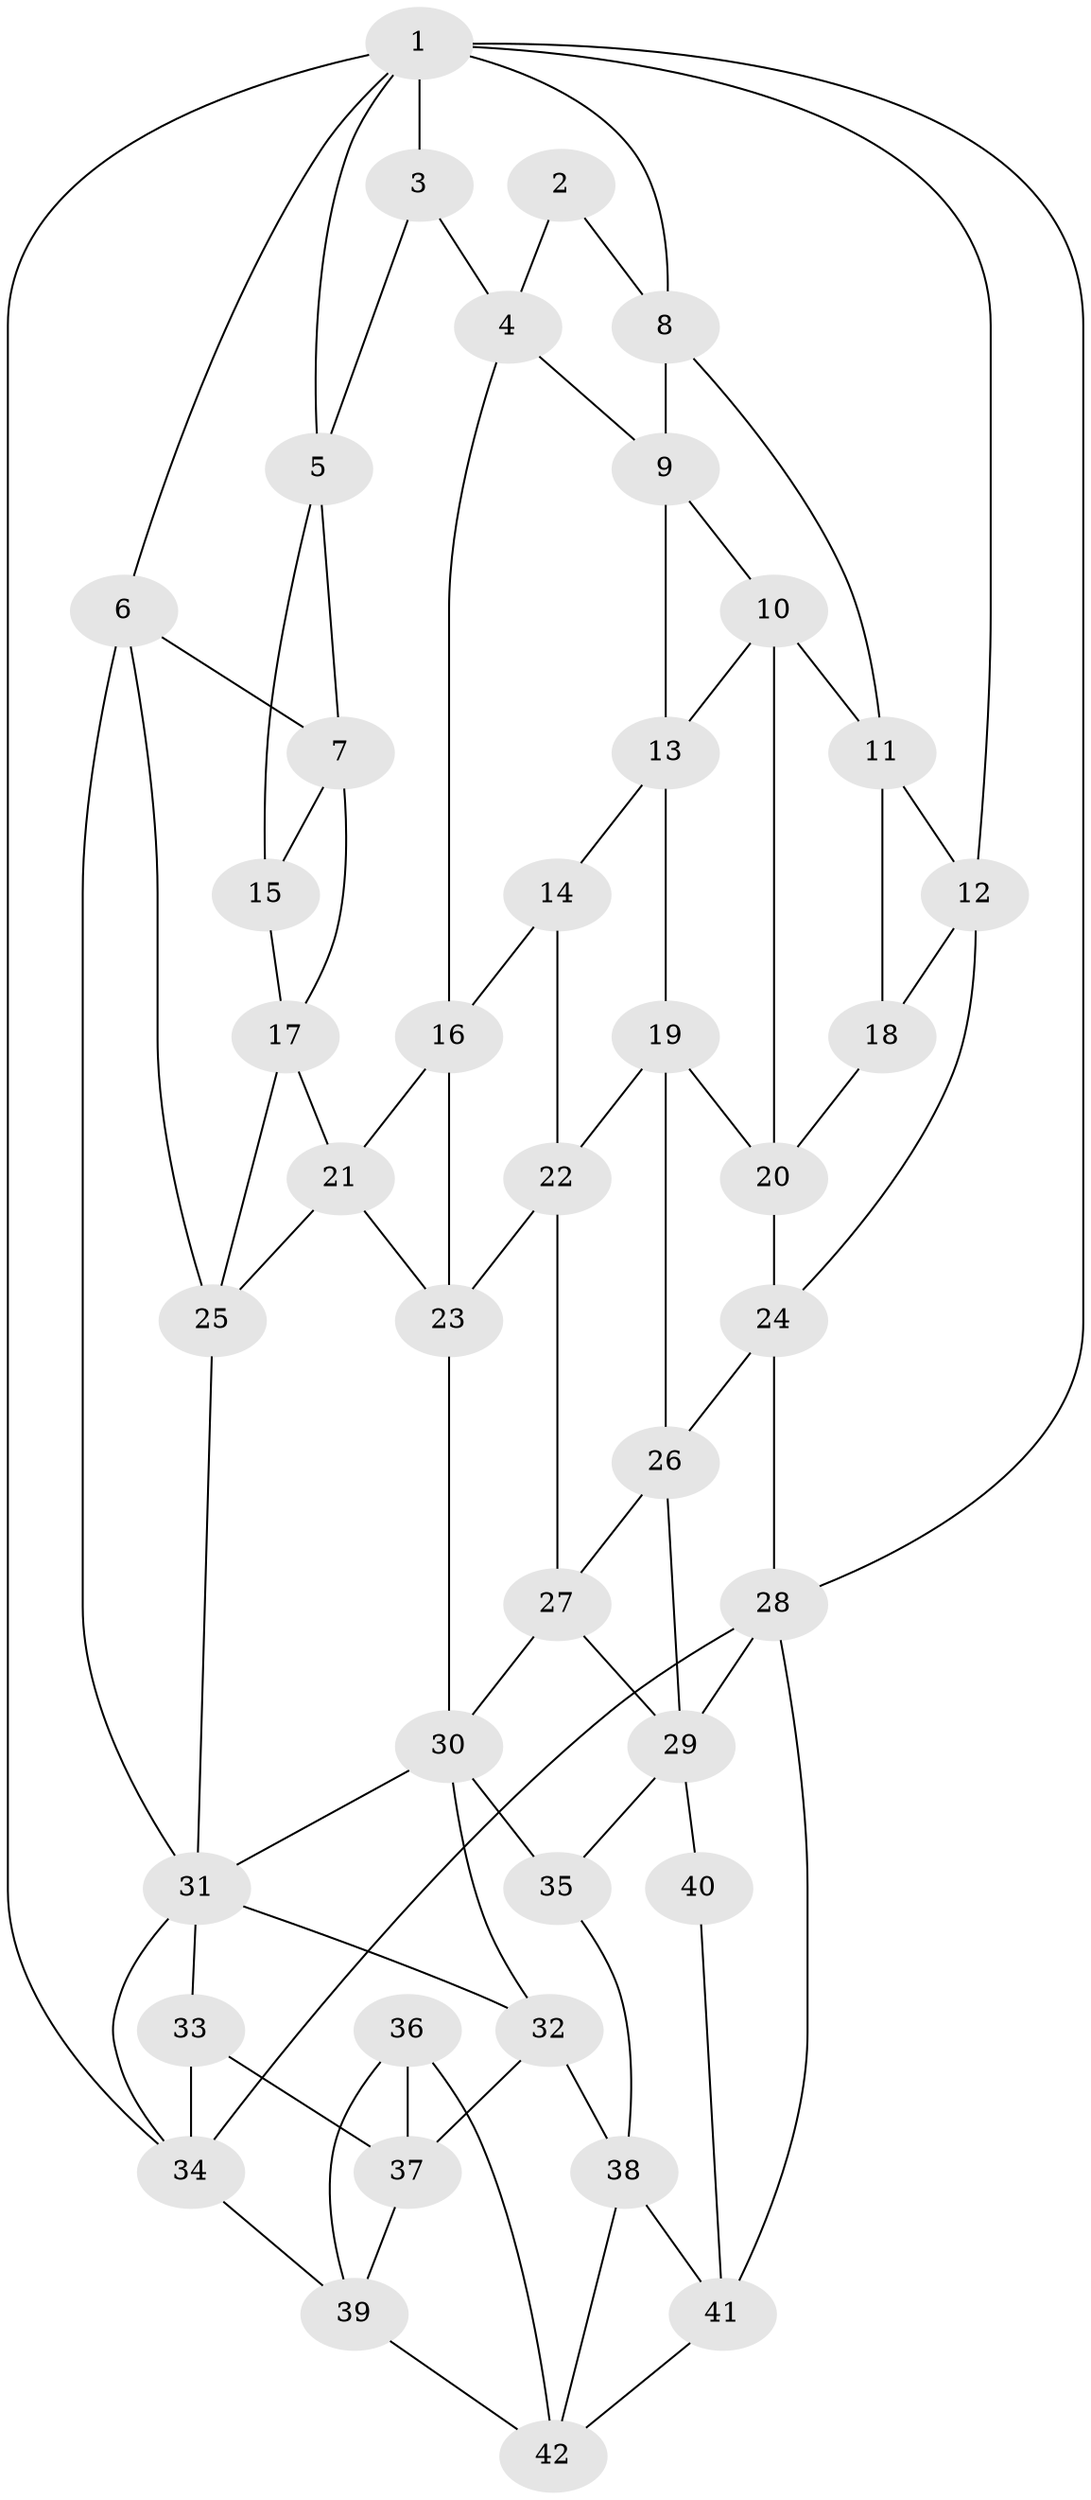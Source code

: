// original degree distribution, {3: 0.023809523809523808, 4: 0.23809523809523808, 5: 0.5238095238095238, 6: 0.21428571428571427}
// Generated by graph-tools (version 1.1) at 2025/27/03/09/25 03:27:12]
// undirected, 42 vertices, 83 edges
graph export_dot {
graph [start="1"]
  node [color=gray90,style=filled];
  1;
  2;
  3;
  4;
  5;
  6;
  7;
  8;
  9;
  10;
  11;
  12;
  13;
  14;
  15;
  16;
  17;
  18;
  19;
  20;
  21;
  22;
  23;
  24;
  25;
  26;
  27;
  28;
  29;
  30;
  31;
  32;
  33;
  34;
  35;
  36;
  37;
  38;
  39;
  40;
  41;
  42;
  1 -- 3 [weight=1.0];
  1 -- 5 [weight=1.0];
  1 -- 6 [weight=1.0];
  1 -- 8 [weight=1.0];
  1 -- 12 [weight=1.0];
  1 -- 28 [weight=1.0];
  1 -- 34 [weight=1.0];
  2 -- 4 [weight=1.0];
  2 -- 8 [weight=1.0];
  3 -- 4 [weight=1.0];
  3 -- 5 [weight=1.0];
  4 -- 9 [weight=1.0];
  4 -- 16 [weight=1.0];
  5 -- 7 [weight=1.0];
  5 -- 15 [weight=1.0];
  6 -- 7 [weight=1.0];
  6 -- 25 [weight=1.0];
  6 -- 31 [weight=1.0];
  7 -- 15 [weight=1.0];
  7 -- 17 [weight=1.0];
  8 -- 9 [weight=1.0];
  8 -- 11 [weight=1.0];
  9 -- 10 [weight=1.0];
  9 -- 13 [weight=1.0];
  10 -- 11 [weight=1.0];
  10 -- 13 [weight=1.0];
  10 -- 20 [weight=1.0];
  11 -- 12 [weight=1.0];
  11 -- 18 [weight=1.0];
  12 -- 18 [weight=1.0];
  12 -- 24 [weight=1.0];
  13 -- 14 [weight=1.0];
  13 -- 19 [weight=1.0];
  14 -- 16 [weight=1.0];
  14 -- 22 [weight=1.0];
  15 -- 17 [weight=1.0];
  16 -- 21 [weight=1.0];
  16 -- 23 [weight=1.0];
  17 -- 21 [weight=1.0];
  17 -- 25 [weight=1.0];
  18 -- 20 [weight=1.0];
  19 -- 20 [weight=1.0];
  19 -- 22 [weight=1.0];
  19 -- 26 [weight=1.0];
  20 -- 24 [weight=1.0];
  21 -- 23 [weight=1.0];
  21 -- 25 [weight=1.0];
  22 -- 23 [weight=1.0];
  22 -- 27 [weight=1.0];
  23 -- 30 [weight=1.0];
  24 -- 26 [weight=1.0];
  24 -- 28 [weight=1.0];
  25 -- 31 [weight=1.0];
  26 -- 27 [weight=1.0];
  26 -- 29 [weight=1.0];
  27 -- 29 [weight=1.0];
  27 -- 30 [weight=1.0];
  28 -- 29 [weight=1.0];
  28 -- 34 [weight=1.0];
  28 -- 41 [weight=1.0];
  29 -- 35 [weight=1.0];
  29 -- 40 [weight=2.0];
  30 -- 31 [weight=1.0];
  30 -- 32 [weight=2.0];
  30 -- 35 [weight=1.0];
  31 -- 32 [weight=1.0];
  31 -- 33 [weight=1.0];
  31 -- 34 [weight=1.0];
  32 -- 37 [weight=1.0];
  32 -- 38 [weight=1.0];
  33 -- 34 [weight=1.0];
  33 -- 37 [weight=1.0];
  34 -- 39 [weight=1.0];
  35 -- 38 [weight=1.0];
  36 -- 37 [weight=1.0];
  36 -- 39 [weight=1.0];
  36 -- 42 [weight=1.0];
  37 -- 39 [weight=1.0];
  38 -- 41 [weight=1.0];
  38 -- 42 [weight=1.0];
  39 -- 42 [weight=1.0];
  40 -- 41 [weight=1.0];
  41 -- 42 [weight=1.0];
}
